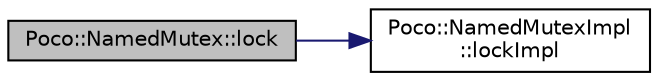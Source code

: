 digraph "Poco::NamedMutex::lock"
{
 // LATEX_PDF_SIZE
  edge [fontname="Helvetica",fontsize="10",labelfontname="Helvetica",labelfontsize="10"];
  node [fontname="Helvetica",fontsize="10",shape=record];
  rankdir="LR";
  Node1 [label="Poco::NamedMutex::lock",height=0.2,width=0.4,color="black", fillcolor="grey75", style="filled", fontcolor="black",tooltip="destroys the Mutex."];
  Node1 -> Node2 [color="midnightblue",fontsize="10",style="solid"];
  Node2 [label="Poco::NamedMutexImpl\l::lockImpl",height=0.2,width=0.4,color="black", fillcolor="white", style="filled",URL="$classPoco_1_1NamedMutexImpl.html#a305c698863b974b4ff94460163b90990",tooltip=" "];
}
